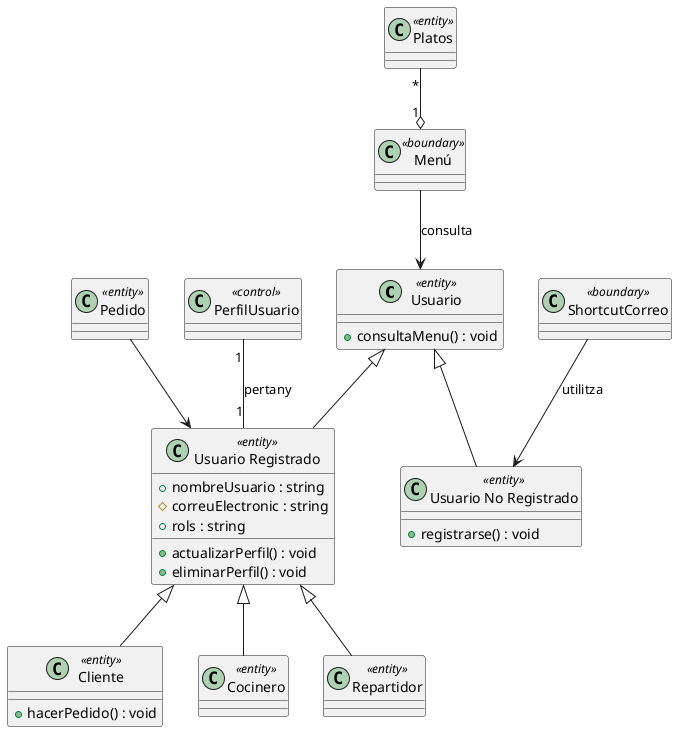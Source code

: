@startuml
class Usuario <<entity>>
{
   +consultaMenu() : void
}
class "Usuario Registrado" as UsuarioRegistrado <<entity>>
{
   +nombreUsuario : string
   #correuElectronic : string
   +rols : string
   +actualizarPerfil() : void
   +eliminarPerfil() : void
   
}
class "Usuario No Registrado" as UsuarioNoRegistrado <<entity>>
{
   +registrarse() : void
}
class Cliente <<entity>>
{
   +hacerPedido() : void
}
class Cocinero <<entity>>
class Repartidor <<entity>>
class Pedido <<entity>>
class Menú <<boundary>>
class ShortcutCorreo <<boundary>>
class PerfilUsuario <<control>>
class Platos <<entity>>

Usuario <|-- UsuarioRegistrado
Usuario <|-- UsuarioNoRegistrado
UsuarioRegistrado <|-- Cliente
UsuarioRegistrado <|-- Cocinero
UsuarioRegistrado <|-- Repartidor
Pedido --> UsuarioRegistrado
Menú --> Usuario : consulta
PerfilUsuario "1" -- "1" UsuarioRegistrado : pertany
Platos "*" --o "1" Menú
ShortcutCorreo --> UsuarioNoRegistrado : utilitza


@enduml
